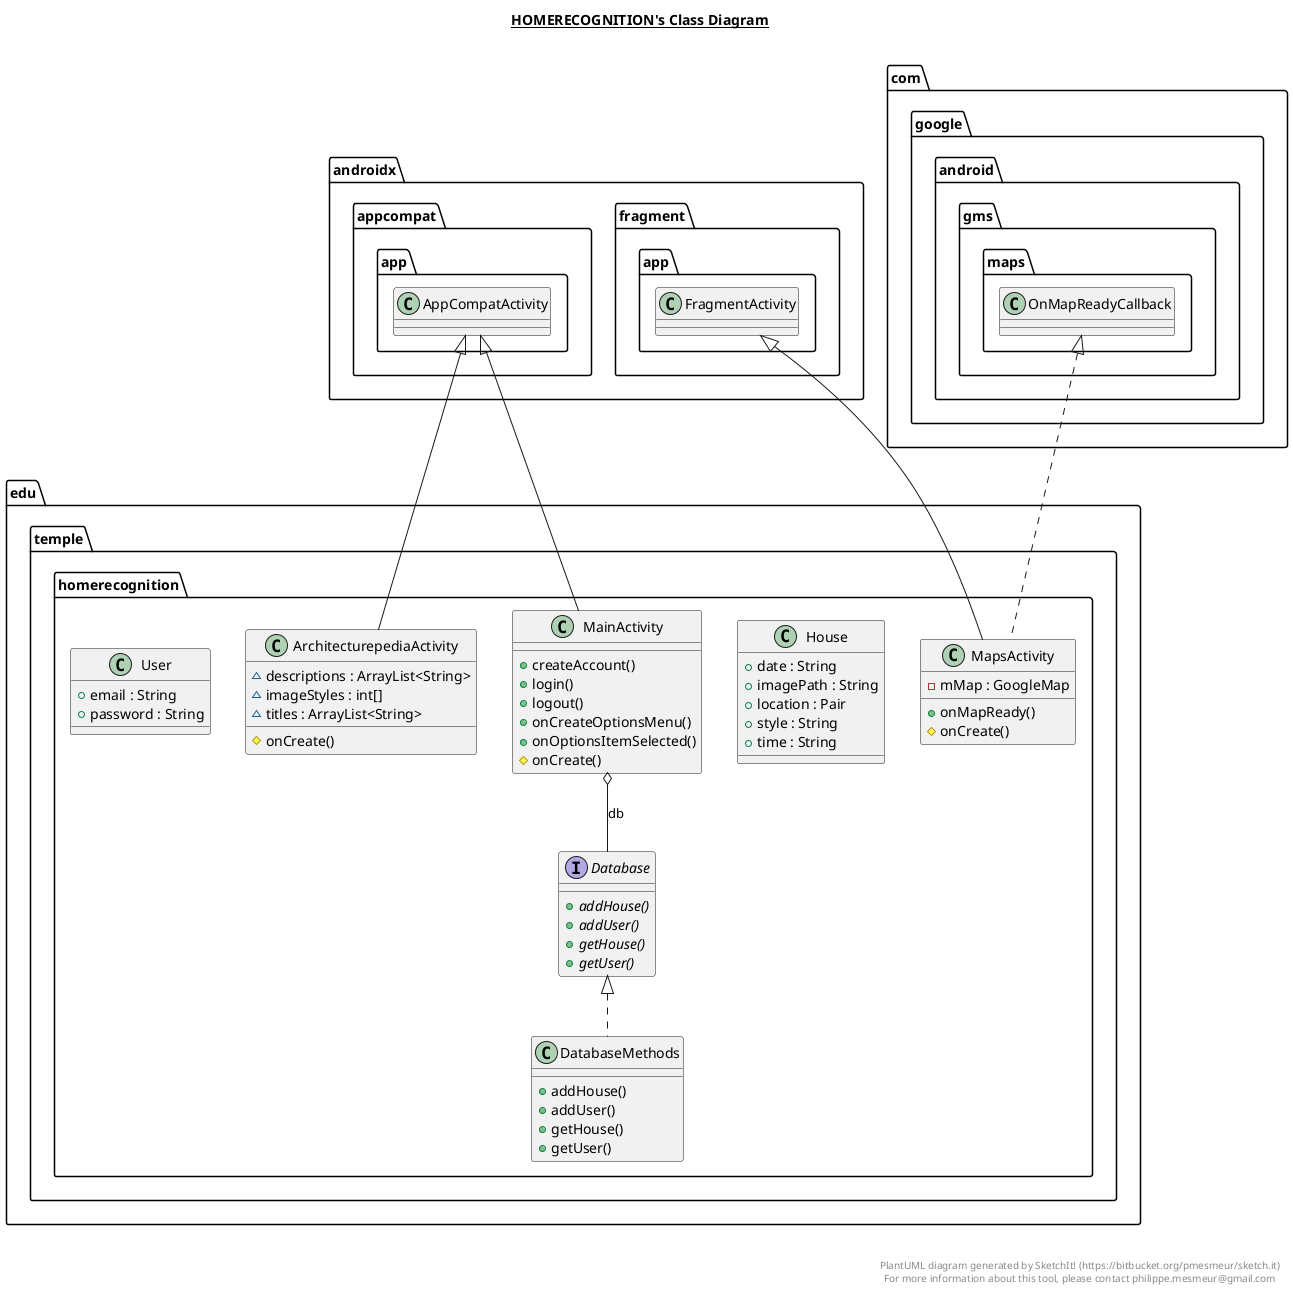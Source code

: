 @startuml

title __HOMERECOGNITION's Class Diagram__\n

  namespace edu.temple.homerecognition {
    class edu.temple.homerecognition.ArchitecturepediaActivity {
        ~ descriptions : ArrayList<String>
        ~ imageStyles : int[]
        ~ titles : ArrayList<String>
        # onCreate()
    }
  }
  

  namespace edu.temple.homerecognition {
    interface edu.temple.homerecognition.Database {
        {abstract} + addHouse()
        {abstract} + addUser()
        {abstract} + getHouse()
        {abstract} + getUser()
    }
  }
  

  namespace edu.temple.homerecognition {
    class edu.temple.homerecognition.DatabaseMethods {
        + addHouse()
        + addUser()
        + getHouse()
        + getUser()
    }
  }
  

  namespace edu.temple.homerecognition {
    class edu.temple.homerecognition.House {
        + date : String
        + imagePath : String
        + location : Pair
        + style : String
        + time : String
    }
  }
  

  namespace edu.temple.homerecognition {
    class edu.temple.homerecognition.MainActivity {
        + createAccount()
        + login()
        + logout()
        + onCreateOptionsMenu()
        + onOptionsItemSelected()
        # onCreate()
    }
  }
  

  namespace edu.temple.homerecognition {
    class edu.temple.homerecognition.MapsActivity {
        - mMap : GoogleMap
        + onMapReady()
        # onCreate()
    }
  }
  

  namespace edu.temple.homerecognition {
    class edu.temple.homerecognition.User {
        + email : String
        + password : String
    }
  }
  

  edu.temple.homerecognition.ArchitecturepediaActivity -up-|> androidx.appcompat.app.AppCompatActivity
  edu.temple.homerecognition.DatabaseMethods .up.|> edu.temple.homerecognition.Database
  edu.temple.homerecognition.MainActivity -up-|> androidx.appcompat.app.AppCompatActivity
  edu.temple.homerecognition.MainActivity o-- edu.temple.homerecognition.Database : db
  edu.temple.homerecognition.MapsActivity .up.|> com.google.android.gms.maps.OnMapReadyCallback
  edu.temple.homerecognition.MapsActivity -up-|> androidx.fragment.app.FragmentActivity


right footer


PlantUML diagram generated by SketchIt! (https://bitbucket.org/pmesmeur/sketch.it)
For more information about this tool, please contact philippe.mesmeur@gmail.com
endfooter

@enduml
